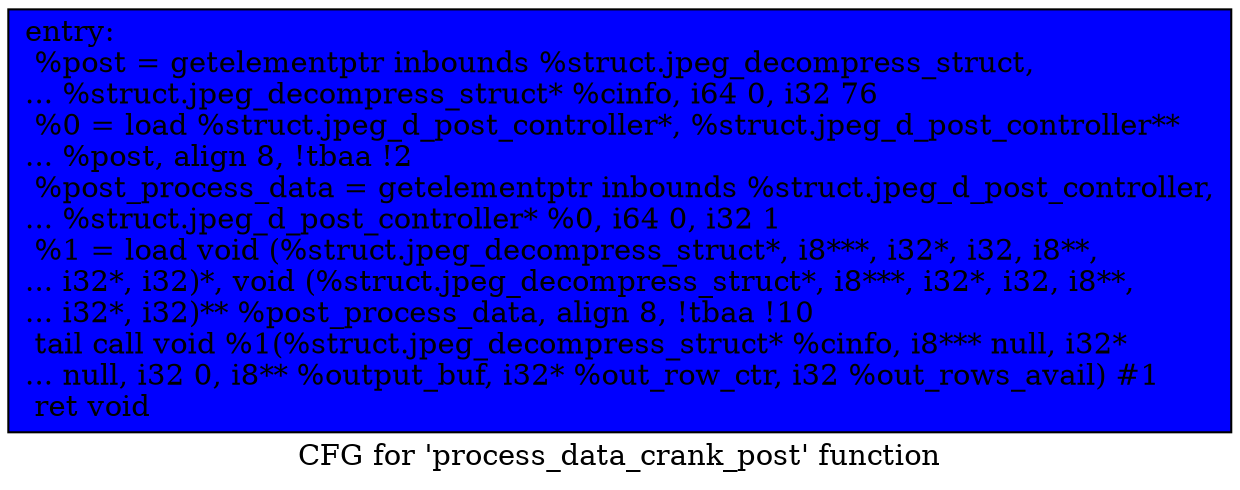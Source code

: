 digraph "CFG for 'process_data_crank_post' function" {
	label="CFG for 'process_data_crank_post' function";

	Node0x6389e70 [shape=record, style = filled, fillcolor = blue, label="{entry:\l  %post = getelementptr inbounds %struct.jpeg_decompress_struct,\l... %struct.jpeg_decompress_struct* %cinfo, i64 0, i32 76\l  %0 = load %struct.jpeg_d_post_controller*, %struct.jpeg_d_post_controller**\l... %post, align 8, !tbaa !2\l  %post_process_data = getelementptr inbounds %struct.jpeg_d_post_controller,\l... %struct.jpeg_d_post_controller* %0, i64 0, i32 1\l  %1 = load void (%struct.jpeg_decompress_struct*, i8***, i32*, i32, i8**,\l... i32*, i32)*, void (%struct.jpeg_decompress_struct*, i8***, i32*, i32, i8**,\l... i32*, i32)** %post_process_data, align 8, !tbaa !10\l  tail call void %1(%struct.jpeg_decompress_struct* %cinfo, i8*** null, i32*\l... null, i32 0, i8** %output_buf, i32* %out_row_ctr, i32 %out_rows_avail) #1\l  ret void\l}"];
}
